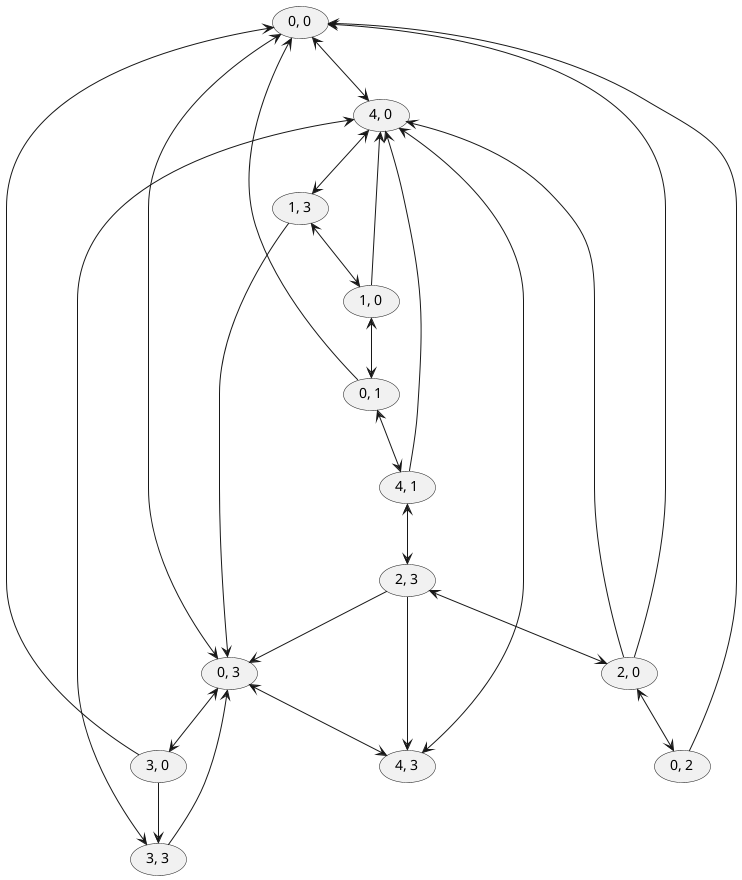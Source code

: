 @startuml states

(0, 0) <--> (4, 0)
(0, 0) <--> (0, 3)
(4, 0) <--> (4, 3)
(4, 0) <--> (1, 3)
(0, 3) <--> (4, 3)
(0, 3) <--> (3, 0)
(3, 0) --> (0, 0)
(3, 0) --> (3, 3)
(3, 3) --> (0, 3)
(3, 3) <--> (4, 0)
(1, 3) --> (0, 3)
(1, 3) <--> (1, 0)
(1, 0) --> (4, 0)
(1, 0) <--> (0, 1)
(0, 1) --> (0, 0)
(0, 1) <--> (4, 1)
(4, 1) <--> (2, 3)
(4, 1) --> (4, 0)
(2, 3) <--> (2, 0)
(2, 3) --> (4, 3)
(2, 3) --> (0, 3)
(2, 0) --> (0, 0)
(2, 0) --> (4, 0)
(2, 0) <--> (0, 2)
(0, 2) --> (0, 0)

@enduml states
